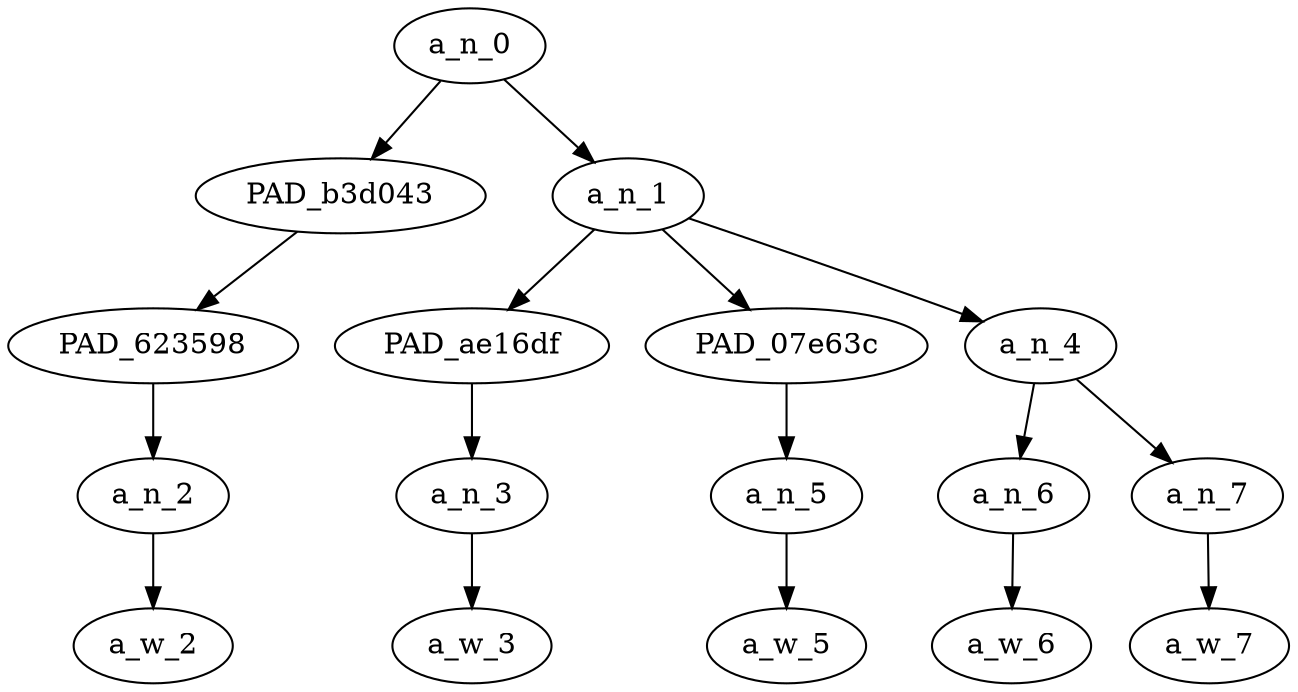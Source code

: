 strict digraph "" {
	a_n_0	[div_dir=1,
		index=0,
		level=4,
		pos="2.75,4!",
		text_span="[0, 1, 2, 3, 4]",
		value=0.99999998];
	PAD_b3d043	[div_dir=-1,
		index=1,
		level=3,
		pos="4.0,3!",
		text_span="[4]",
		value=0.10890094];
	a_n_0 -> PAD_b3d043;
	a_n_1	[div_dir=1,
		index=0,
		level=3,
		pos="1.5,3!",
		text_span="[0, 1, 2, 3]",
		value=0.88802745];
	a_n_0 -> a_n_1;
	PAD_623598	[div_dir=-1,
		index=3,
		level=2,
		pos="4.0,2!",
		text_span="[4]",
		value=0.10890094];
	PAD_b3d043 -> PAD_623598;
	a_n_2	[div_dir=-1,
		index=4,
		level=1,
		pos="4.0,1!",
		text_span="[4]",
		value=0.10890094];
	PAD_623598 -> a_n_2;
	a_w_2	[div_dir=0,
		index=4,
		level=0,
		pos="4,0!",
		text_span="[4]",
		value=again];
	a_n_2 -> a_w_2;
	PAD_ae16df	[div_dir=1,
		index=0,
		level=2,
		pos="0.0,2!",
		text_span="[0]",
		value=0.10313484];
	a_n_1 -> PAD_ae16df;
	PAD_07e63c	[div_dir=-1,
		index=2,
		level=2,
		pos="3.0,2!",
		text_span="[3]",
		value=0.14574001];
	a_n_1 -> PAD_07e63c;
	a_n_4	[div_dir=1,
		index=1,
		level=2,
		pos="1.5,2!",
		text_span="[1, 2]",
		value=0.63577942];
	a_n_1 -> a_n_4;
	a_n_3	[div_dir=1,
		index=0,
		level=1,
		pos="0.0,1!",
		text_span="[0]",
		value=0.10313484];
	PAD_ae16df -> a_n_3;
	a_w_3	[div_dir=0,
		index=0,
		level=0,
		pos="0,0!",
		text_span="[0]",
		value=the];
	a_n_3 -> a_w_3;
	a_n_5	[div_dir=-1,
		index=3,
		level=1,
		pos="3.0,1!",
		text_span="[3]",
		value=0.14574001];
	PAD_07e63c -> a_n_5;
	a_w_5	[div_dir=0,
		index=3,
		level=0,
		pos="3,0!",
		text_span="[3]",
		value=strikes];
	a_n_5 -> a_w_5;
	a_n_6	[div_dir=1,
		index=1,
		level=1,
		pos="1.0,1!",
		text_span="[1]",
		value=0.45652407];
	a_n_4 -> a_n_6;
	a_n_7	[div_dir=1,
		index=2,
		level=1,
		pos="2.0,1!",
		text_span="[2]",
		value=0.17565607];
	a_n_4 -> a_n_7;
	a_w_6	[div_dir=0,
		index=1,
		level=0,
		pos="1,0!",
		text_span="[1]",
		value=nigger];
	a_n_6 -> a_w_6;
	a_w_7	[div_dir=0,
		index=2,
		level=0,
		pos="2,0!",
		text_span="[2]",
		value=tax];
	a_n_7 -> a_w_7;
}
